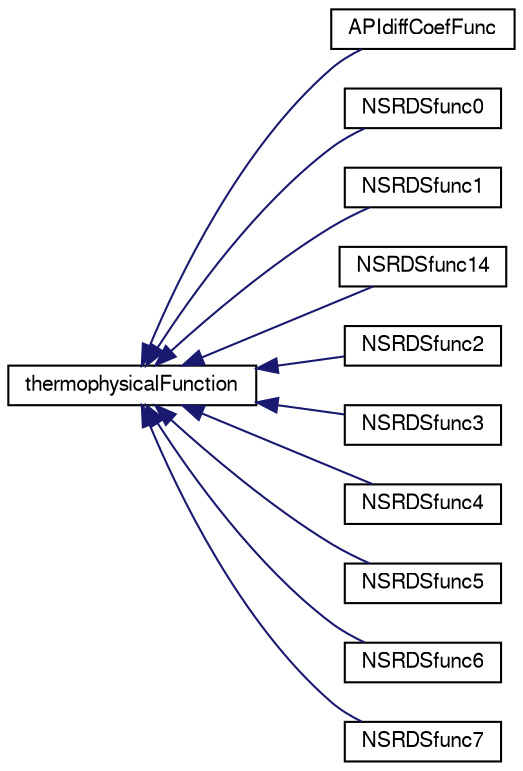 digraph "Graphical Class Hierarchy"
{
  bgcolor="transparent";
  edge [fontname="FreeSans",fontsize="10",labelfontname="FreeSans",labelfontsize="10"];
  node [fontname="FreeSans",fontsize="10",shape=record];
  rankdir="LR";
  Node1 [label="thermophysicalFunction",height=0.2,width=0.4,color="black",URL="$a02525.html",tooltip="Abstract base class for thermo-physical functions. "];
  Node1 -> Node2 [dir="back",color="midnightblue",fontsize="10",style="solid",fontname="FreeSans"];
  Node2 [label="APIdiffCoefFunc",height=0.2,width=0.4,color="black",URL="$a00057.html",tooltip="API function for vapour mass diffusivity. "];
  Node1 -> Node3 [dir="back",color="midnightblue",fontsize="10",style="solid",fontname="FreeSans"];
  Node3 [label="NSRDSfunc0",height=0.2,width=0.4,color="black",URL="$a01614.html",tooltip="NSRDS function number 100. "];
  Node1 -> Node4 [dir="back",color="midnightblue",fontsize="10",style="solid",fontname="FreeSans"];
  Node4 [label="NSRDSfunc1",height=0.2,width=0.4,color="black",URL="$a01615.html",tooltip="NSRDS function number 101. "];
  Node1 -> Node5 [dir="back",color="midnightblue",fontsize="10",style="solid",fontname="FreeSans"];
  Node5 [label="NSRDSfunc14",height=0.2,width=0.4,color="black",URL="$a01616.html",tooltip="NSRDS function number 114. "];
  Node1 -> Node6 [dir="back",color="midnightblue",fontsize="10",style="solid",fontname="FreeSans"];
  Node6 [label="NSRDSfunc2",height=0.2,width=0.4,color="black",URL="$a01617.html",tooltip="NSRDS function number 102. "];
  Node1 -> Node7 [dir="back",color="midnightblue",fontsize="10",style="solid",fontname="FreeSans"];
  Node7 [label="NSRDSfunc3",height=0.2,width=0.4,color="black",URL="$a01618.html",tooltip="NSRDS function number 103. "];
  Node1 -> Node8 [dir="back",color="midnightblue",fontsize="10",style="solid",fontname="FreeSans"];
  Node8 [label="NSRDSfunc4",height=0.2,width=0.4,color="black",URL="$a01619.html",tooltip="NSRDS function number 104. "];
  Node1 -> Node9 [dir="back",color="midnightblue",fontsize="10",style="solid",fontname="FreeSans"];
  Node9 [label="NSRDSfunc5",height=0.2,width=0.4,color="black",URL="$a01620.html",tooltip="NSRDS function number 105. "];
  Node1 -> Node10 [dir="back",color="midnightblue",fontsize="10",style="solid",fontname="FreeSans"];
  Node10 [label="NSRDSfunc6",height=0.2,width=0.4,color="black",URL="$a01621.html",tooltip="NSRDS function number 106. "];
  Node1 -> Node11 [dir="back",color="midnightblue",fontsize="10",style="solid",fontname="FreeSans"];
  Node11 [label="NSRDSfunc7",height=0.2,width=0.4,color="black",URL="$a01622.html",tooltip="NSRDS-AICHE function number 107. "];
}
